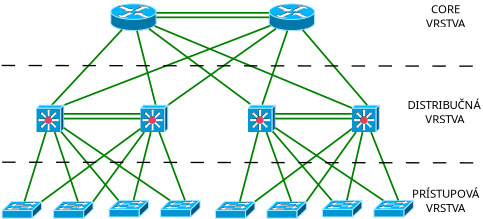 <?xml version="1.0" encoding="UTF-8"?>
<dia:diagram xmlns:dia="http://www.lysator.liu.se/~alla/dia/">
  <dia:layer name="Background" visible="true" connectable="true" active="true">
    <dia:object type="Cisco - Router" version="1" id="O0">
      <dia:attribute name="obj_pos">
        <dia:point val="7.883,8.325"/>
      </dia:attribute>
      <dia:attribute name="obj_bb">
        <dia:rectangle val="7.882,8.324;11.271,10.326"/>
      </dia:attribute>
      <dia:attribute name="meta">
        <dia:composite type="dict"/>
      </dia:attribute>
      <dia:attribute name="elem_corner">
        <dia:point val="7.883,8.325"/>
      </dia:attribute>
      <dia:attribute name="elem_width">
        <dia:real val="3.387"/>
      </dia:attribute>
      <dia:attribute name="elem_height">
        <dia:real val="2"/>
      </dia:attribute>
      <dia:attribute name="line_width">
        <dia:real val="0.1"/>
      </dia:attribute>
      <dia:attribute name="line_colour">
        <dia:color val="#000000ff"/>
      </dia:attribute>
      <dia:attribute name="fill_colour">
        <dia:color val="#ffffffff"/>
      </dia:attribute>
      <dia:attribute name="show_background">
        <dia:boolean val="true"/>
      </dia:attribute>
      <dia:attribute name="line_style">
        <dia:enum val="0"/>
        <dia:real val="1"/>
      </dia:attribute>
      <dia:attribute name="flip_horizontal">
        <dia:boolean val="false"/>
      </dia:attribute>
      <dia:attribute name="flip_vertical">
        <dia:boolean val="false"/>
      </dia:attribute>
      <dia:attribute name="subscale">
        <dia:real val="1"/>
      </dia:attribute>
    </dia:object>
    <dia:object type="Cisco - Router" version="1" id="O1">
      <dia:attribute name="obj_pos">
        <dia:point val="19.648,8.328"/>
      </dia:attribute>
      <dia:attribute name="obj_bb">
        <dia:rectangle val="19.646,8.327;23.036,10.329"/>
      </dia:attribute>
      <dia:attribute name="meta">
        <dia:composite type="dict"/>
      </dia:attribute>
      <dia:attribute name="elem_corner">
        <dia:point val="19.648,8.328"/>
      </dia:attribute>
      <dia:attribute name="elem_width">
        <dia:real val="3.387"/>
      </dia:attribute>
      <dia:attribute name="elem_height">
        <dia:real val="2"/>
      </dia:attribute>
      <dia:attribute name="line_width">
        <dia:real val="0.1"/>
      </dia:attribute>
      <dia:attribute name="line_colour">
        <dia:color val="#000000ff"/>
      </dia:attribute>
      <dia:attribute name="fill_colour">
        <dia:color val="#ffffffff"/>
      </dia:attribute>
      <dia:attribute name="show_background">
        <dia:boolean val="true"/>
      </dia:attribute>
      <dia:attribute name="line_style">
        <dia:enum val="0"/>
        <dia:real val="1"/>
      </dia:attribute>
      <dia:attribute name="flip_horizontal">
        <dia:boolean val="false"/>
      </dia:attribute>
      <dia:attribute name="flip_vertical">
        <dia:boolean val="false"/>
      </dia:attribute>
      <dia:attribute name="subscale">
        <dia:real val="1"/>
      </dia:attribute>
    </dia:object>
    <dia:object type="Standard - Line" version="0" id="O2">
      <dia:attribute name="obj_pos">
        <dia:point val="11.27,9.325"/>
      </dia:attribute>
      <dia:attribute name="obj_bb">
        <dia:rectangle val="11.205,9.26;19.712,9.392"/>
      </dia:attribute>
      <dia:attribute name="conn_endpoints">
        <dia:point val="11.27,9.325"/>
        <dia:point val="19.647,9.327"/>
      </dia:attribute>
      <dia:attribute name="numcp">
        <dia:int val="1"/>
      </dia:attribute>
      <dia:attribute name="line_color">
        <dia:color val="#008000ff"/>
      </dia:attribute>
      <dia:attribute name="line_width">
        <dia:real val="0.13"/>
      </dia:attribute>
      <dia:connections>
        <dia:connection handle="1" to="O1" connection="4"/>
      </dia:connections>
    </dia:object>
    <dia:object type="Standard - Line" version="0" id="O3">
      <dia:attribute name="obj_pos">
        <dia:point val="11.278,8.992"/>
      </dia:attribute>
      <dia:attribute name="obj_bb">
        <dia:rectangle val="11.213,8.927;19.69,9.057"/>
      </dia:attribute>
      <dia:attribute name="conn_endpoints">
        <dia:point val="11.278,8.992"/>
        <dia:point val="19.625,8.992"/>
      </dia:attribute>
      <dia:attribute name="numcp">
        <dia:int val="1"/>
      </dia:attribute>
      <dia:attribute name="line_color">
        <dia:color val="#008000ff"/>
      </dia:attribute>
      <dia:attribute name="line_width">
        <dia:real val="0.13"/>
      </dia:attribute>
    </dia:object>
    <dia:object type="Standard - Line" version="0" id="O4">
      <dia:attribute name="obj_pos">
        <dia:point val="3.493,15.851"/>
      </dia:attribute>
      <dia:attribute name="obj_bb">
        <dia:rectangle val="3.402,10.152;8.811,15.943"/>
      </dia:attribute>
      <dia:attribute name="conn_endpoints">
        <dia:point val="3.493,15.851"/>
        <dia:point val="8.719,10.243"/>
      </dia:attribute>
      <dia:attribute name="numcp">
        <dia:int val="1"/>
      </dia:attribute>
      <dia:attribute name="line_color">
        <dia:color val="#008000ff"/>
      </dia:attribute>
      <dia:attribute name="line_width">
        <dia:real val="0.13"/>
      </dia:attribute>
      <dia:connections>
        <dia:connection handle="0" to="O13" connection="2"/>
        <dia:connection handle="1" to="O0" connection="4"/>
      </dia:connections>
    </dia:object>
    <dia:object type="Standard - Line" version="0" id="O5">
      <dia:attribute name="obj_pos">
        <dia:point val="19.749,9.939"/>
      </dia:attribute>
      <dia:attribute name="obj_bb">
        <dia:rectangle val="4.309,9.855;19.833,15.935"/>
      </dia:attribute>
      <dia:attribute name="conn_endpoints">
        <dia:point val="19.749,9.939"/>
        <dia:point val="4.393,15.851"/>
      </dia:attribute>
      <dia:attribute name="numcp">
        <dia:int val="1"/>
      </dia:attribute>
      <dia:attribute name="line_color">
        <dia:color val="#008000ff"/>
      </dia:attribute>
      <dia:attribute name="line_width">
        <dia:real val="0.13"/>
      </dia:attribute>
      <dia:connections>
        <dia:connection handle="0" to="O1" connection="4"/>
        <dia:connection handle="1" to="O13" connection="1"/>
      </dia:connections>
    </dia:object>
    <dia:object type="Standard - Line" version="0" id="O6">
      <dia:attribute name="obj_pos">
        <dia:point val="11.22,15.851"/>
      </dia:attribute>
      <dia:attribute name="obj_bb">
        <dia:rectangle val="9.747,10.24;11.299,15.93"/>
      </dia:attribute>
      <dia:attribute name="conn_endpoints">
        <dia:point val="11.22,15.851"/>
        <dia:point val="9.826,10.319"/>
      </dia:attribute>
      <dia:attribute name="numcp">
        <dia:int val="1"/>
      </dia:attribute>
      <dia:attribute name="line_color">
        <dia:color val="#008000ff"/>
      </dia:attribute>
      <dia:attribute name="line_width">
        <dia:real val="0.13"/>
      </dia:attribute>
      <dia:connections>
        <dia:connection handle="0" to="O12" connection="2"/>
        <dia:connection handle="1" to="O0" connection="4"/>
      </dia:connections>
    </dia:object>
    <dia:object type="Standard - Line" version="0" id="O7">
      <dia:attribute name="obj_pos">
        <dia:point val="20.16,10.162"/>
      </dia:attribute>
      <dia:attribute name="obj_bb">
        <dia:rectangle val="12.029,10.071;20.251,15.942"/>
      </dia:attribute>
      <dia:attribute name="conn_endpoints">
        <dia:point val="20.16,10.162"/>
        <dia:point val="12.12,15.851"/>
      </dia:attribute>
      <dia:attribute name="numcp">
        <dia:int val="1"/>
      </dia:attribute>
      <dia:attribute name="line_color">
        <dia:color val="#008000ff"/>
      </dia:attribute>
      <dia:attribute name="line_width">
        <dia:real val="0.13"/>
      </dia:attribute>
      <dia:connections>
        <dia:connection handle="0" to="O1" connection="4"/>
        <dia:connection handle="1" to="O12" connection="1"/>
      </dia:connections>
    </dia:object>
    <dia:object type="Cisco - Multilayer switch" version="1" id="O8">
      <dia:attribute name="obj_pos">
        <dia:point val="25.801,15.851"/>
      </dia:attribute>
      <dia:attribute name="obj_bb">
        <dia:rectangle val="25.798,15.849;27.832,17.852"/>
      </dia:attribute>
      <dia:attribute name="meta">
        <dia:composite type="dict"/>
      </dia:attribute>
      <dia:attribute name="elem_corner">
        <dia:point val="25.801,15.851"/>
      </dia:attribute>
      <dia:attribute name="elem_width">
        <dia:real val="2.029"/>
      </dia:attribute>
      <dia:attribute name="elem_height">
        <dia:real val="2.0"/>
      </dia:attribute>
      <dia:attribute name="line_width">
        <dia:real val="0.1"/>
      </dia:attribute>
      <dia:attribute name="line_colour">
        <dia:color val="#000000ff"/>
      </dia:attribute>
      <dia:attribute name="fill_colour">
        <dia:color val="#ffffffff"/>
      </dia:attribute>
      <dia:attribute name="show_background">
        <dia:boolean val="true"/>
      </dia:attribute>
      <dia:attribute name="line_style">
        <dia:enum val="0"/>
        <dia:real val="1"/>
      </dia:attribute>
      <dia:attribute name="flip_horizontal">
        <dia:boolean val="false"/>
      </dia:attribute>
      <dia:attribute name="flip_vertical">
        <dia:boolean val="false"/>
      </dia:attribute>
      <dia:attribute name="subscale">
        <dia:real val="1"/>
      </dia:attribute>
    </dia:object>
    <dia:object type="Cisco - Multilayer switch" version="1" id="O9">
      <dia:attribute name="obj_pos">
        <dia:point val="18.074,15.851"/>
      </dia:attribute>
      <dia:attribute name="obj_bb">
        <dia:rectangle val="18.072,15.849;20.105,17.852"/>
      </dia:attribute>
      <dia:attribute name="meta">
        <dia:composite type="dict"/>
      </dia:attribute>
      <dia:attribute name="elem_corner">
        <dia:point val="18.074,15.851"/>
      </dia:attribute>
      <dia:attribute name="elem_width">
        <dia:real val="2.029"/>
      </dia:attribute>
      <dia:attribute name="elem_height">
        <dia:real val="2.0"/>
      </dia:attribute>
      <dia:attribute name="line_width">
        <dia:real val="0.1"/>
      </dia:attribute>
      <dia:attribute name="line_colour">
        <dia:color val="#000000ff"/>
      </dia:attribute>
      <dia:attribute name="fill_colour">
        <dia:color val="#ffffffff"/>
      </dia:attribute>
      <dia:attribute name="show_background">
        <dia:boolean val="true"/>
      </dia:attribute>
      <dia:attribute name="line_style">
        <dia:enum val="0"/>
        <dia:real val="1"/>
      </dia:attribute>
      <dia:attribute name="flip_horizontal">
        <dia:boolean val="false"/>
      </dia:attribute>
      <dia:attribute name="flip_vertical">
        <dia:boolean val="false"/>
      </dia:attribute>
      <dia:attribute name="subscale">
        <dia:real val="1"/>
      </dia:attribute>
    </dia:object>
    <dia:object type="Standard - Line" version="0" id="O10">
      <dia:attribute name="obj_pos">
        <dia:point val="20.104,16.849"/>
      </dia:attribute>
      <dia:attribute name="obj_bb">
        <dia:rectangle val="20.039,16.784;25.867,16.913"/>
      </dia:attribute>
      <dia:attribute name="conn_endpoints">
        <dia:point val="20.104,16.849"/>
        <dia:point val="25.802,16.849"/>
      </dia:attribute>
      <dia:attribute name="numcp">
        <dia:int val="1"/>
      </dia:attribute>
      <dia:attribute name="line_color">
        <dia:color val="#008000ff"/>
      </dia:attribute>
      <dia:attribute name="line_width">
        <dia:real val="0.13"/>
      </dia:attribute>
      <dia:connections>
        <dia:connection handle="0" to="O9" connection="10"/>
        <dia:connection handle="1" to="O8" connection="10"/>
      </dia:connections>
    </dia:object>
    <dia:object type="Standard - Line" version="0" id="O11">
      <dia:attribute name="obj_pos">
        <dia:point val="20.094,16.497"/>
      </dia:attribute>
      <dia:attribute name="obj_bb">
        <dia:rectangle val="20.029,16.432;25.857,16.562"/>
      </dia:attribute>
      <dia:attribute name="conn_endpoints">
        <dia:point val="20.094,16.497"/>
        <dia:point val="25.792,16.497"/>
      </dia:attribute>
      <dia:attribute name="numcp">
        <dia:int val="1"/>
      </dia:attribute>
      <dia:attribute name="line_color">
        <dia:color val="#008000ff"/>
      </dia:attribute>
      <dia:attribute name="line_width">
        <dia:real val="0.13"/>
      </dia:attribute>
    </dia:object>
    <dia:object type="Cisco - Multilayer switch" version="1" id="O12">
      <dia:attribute name="obj_pos">
        <dia:point val="10.091,15.851"/>
      </dia:attribute>
      <dia:attribute name="obj_bb">
        <dia:rectangle val="10.089,15.849;12.122,17.852"/>
      </dia:attribute>
      <dia:attribute name="meta">
        <dia:composite type="dict"/>
      </dia:attribute>
      <dia:attribute name="elem_corner">
        <dia:point val="10.091,15.851"/>
      </dia:attribute>
      <dia:attribute name="elem_width">
        <dia:real val="2.029"/>
      </dia:attribute>
      <dia:attribute name="elem_height">
        <dia:real val="2.0"/>
      </dia:attribute>
      <dia:attribute name="line_width">
        <dia:real val="0.1"/>
      </dia:attribute>
      <dia:attribute name="line_colour">
        <dia:color val="#000000ff"/>
      </dia:attribute>
      <dia:attribute name="fill_colour">
        <dia:color val="#ffffffff"/>
      </dia:attribute>
      <dia:attribute name="show_background">
        <dia:boolean val="true"/>
      </dia:attribute>
      <dia:attribute name="line_style">
        <dia:enum val="0"/>
        <dia:real val="1"/>
      </dia:attribute>
      <dia:attribute name="flip_horizontal">
        <dia:boolean val="false"/>
      </dia:attribute>
      <dia:attribute name="flip_vertical">
        <dia:boolean val="false"/>
      </dia:attribute>
      <dia:attribute name="subscale">
        <dia:real val="1"/>
      </dia:attribute>
    </dia:object>
    <dia:object type="Cisco - Multilayer switch" version="1" id="O13">
      <dia:attribute name="obj_pos">
        <dia:point val="2.365,15.851"/>
      </dia:attribute>
      <dia:attribute name="obj_bb">
        <dia:rectangle val="2.362,15.849;4.396,17.852"/>
      </dia:attribute>
      <dia:attribute name="meta">
        <dia:composite type="dict"/>
      </dia:attribute>
      <dia:attribute name="elem_corner">
        <dia:point val="2.365,15.851"/>
      </dia:attribute>
      <dia:attribute name="elem_width">
        <dia:real val="2.029"/>
      </dia:attribute>
      <dia:attribute name="elem_height">
        <dia:real val="2.0"/>
      </dia:attribute>
      <dia:attribute name="line_width">
        <dia:real val="0.1"/>
      </dia:attribute>
      <dia:attribute name="line_colour">
        <dia:color val="#000000ff"/>
      </dia:attribute>
      <dia:attribute name="fill_colour">
        <dia:color val="#ffffffff"/>
      </dia:attribute>
      <dia:attribute name="show_background">
        <dia:boolean val="true"/>
      </dia:attribute>
      <dia:attribute name="line_style">
        <dia:enum val="0"/>
        <dia:real val="1"/>
      </dia:attribute>
      <dia:attribute name="flip_horizontal">
        <dia:boolean val="false"/>
      </dia:attribute>
      <dia:attribute name="flip_vertical">
        <dia:boolean val="false"/>
      </dia:attribute>
      <dia:attribute name="subscale">
        <dia:real val="1"/>
      </dia:attribute>
    </dia:object>
    <dia:object type="Standard - Line" version="0" id="O14">
      <dia:attribute name="obj_pos">
        <dia:point val="4.394,16.849"/>
      </dia:attribute>
      <dia:attribute name="obj_bb">
        <dia:rectangle val="4.329,16.784;10.157,16.913"/>
      </dia:attribute>
      <dia:attribute name="conn_endpoints">
        <dia:point val="4.394,16.849"/>
        <dia:point val="10.092,16.849"/>
      </dia:attribute>
      <dia:attribute name="numcp">
        <dia:int val="1"/>
      </dia:attribute>
      <dia:attribute name="line_color">
        <dia:color val="#008000ff"/>
      </dia:attribute>
      <dia:attribute name="line_width">
        <dia:real val="0.13"/>
      </dia:attribute>
      <dia:connections>
        <dia:connection handle="0" to="O13" connection="10"/>
        <dia:connection handle="1" to="O12" connection="10"/>
      </dia:connections>
    </dia:object>
    <dia:object type="Standard - Line" version="0" id="O15">
      <dia:attribute name="obj_pos">
        <dia:point val="4.384,16.497"/>
      </dia:attribute>
      <dia:attribute name="obj_bb">
        <dia:rectangle val="4.319,16.432;10.147,16.562"/>
      </dia:attribute>
      <dia:attribute name="conn_endpoints">
        <dia:point val="4.384,16.497"/>
        <dia:point val="10.082,16.497"/>
      </dia:attribute>
      <dia:attribute name="numcp">
        <dia:int val="1"/>
      </dia:attribute>
      <dia:attribute name="line_color">
        <dia:color val="#008000ff"/>
      </dia:attribute>
      <dia:attribute name="line_width">
        <dia:real val="0.13"/>
      </dia:attribute>
    </dia:object>
    <dia:object type="Standard - Line" version="0" id="O16">
      <dia:attribute name="obj_pos">
        <dia:point val="19.133,15.816"/>
      </dia:attribute>
      <dia:attribute name="obj_bb">
        <dia:rectangle val="19.051,10.234;21.086,15.898"/>
      </dia:attribute>
      <dia:attribute name="conn_endpoints">
        <dia:point val="19.133,15.816"/>
        <dia:point val="21.004,10.316"/>
      </dia:attribute>
      <dia:attribute name="numcp">
        <dia:int val="1"/>
      </dia:attribute>
      <dia:attribute name="line_color">
        <dia:color val="#008000ff"/>
      </dia:attribute>
      <dia:attribute name="line_width">
        <dia:real val="0.13"/>
      </dia:attribute>
      <dia:connections>
        <dia:connection handle="1" to="O1" connection="4"/>
      </dia:connections>
    </dia:object>
    <dia:object type="Standard - Line" version="0" id="O17">
      <dia:attribute name="obj_pos">
        <dia:point val="26.93,15.851"/>
      </dia:attribute>
      <dia:attribute name="obj_bb">
        <dia:rectangle val="22.047,10.168;27.021,15.943"/>
      </dia:attribute>
      <dia:attribute name="conn_endpoints">
        <dia:point val="26.93,15.851"/>
        <dia:point val="22.139,10.259"/>
      </dia:attribute>
      <dia:attribute name="numcp">
        <dia:int val="1"/>
      </dia:attribute>
      <dia:attribute name="line_color">
        <dia:color val="#008000ff"/>
      </dia:attribute>
      <dia:attribute name="line_width">
        <dia:real val="0.13"/>
      </dia:attribute>
      <dia:connections>
        <dia:connection handle="0" to="O8" connection="2"/>
        <dia:connection handle="1" to="O1" connection="4"/>
      </dia:connections>
    </dia:object>
    <dia:object type="Standard - Line" version="0" id="O18">
      <dia:attribute name="obj_pos">
        <dia:point val="25.801,16.064"/>
      </dia:attribute>
      <dia:attribute name="obj_bb">
        <dia:rectangle val="11.045,9.885;25.886,16.149"/>
      </dia:attribute>
      <dia:attribute name="conn_endpoints">
        <dia:point val="25.801,16.064"/>
        <dia:point val="11.13,9.97"/>
      </dia:attribute>
      <dia:attribute name="numcp">
        <dia:int val="1"/>
      </dia:attribute>
      <dia:attribute name="line_color">
        <dia:color val="#008000ff"/>
      </dia:attribute>
      <dia:attribute name="line_width">
        <dia:real val="0.13"/>
      </dia:attribute>
      <dia:connections>
        <dia:connection handle="0" to="O8" connection="6"/>
        <dia:connection handle="1" to="O0" connection="4"/>
      </dia:connections>
    </dia:object>
    <dia:object type="Standard - Line" version="0" id="O19">
      <dia:attribute name="obj_pos">
        <dia:point val="18.239,15.77"/>
      </dia:attribute>
      <dia:attribute name="obj_bb">
        <dia:rectangle val="10.625,10.082;18.33,15.861"/>
      </dia:attribute>
      <dia:attribute name="conn_endpoints">
        <dia:point val="18.239,15.77"/>
        <dia:point val="10.716,10.173"/>
      </dia:attribute>
      <dia:attribute name="numcp">
        <dia:int val="1"/>
      </dia:attribute>
      <dia:attribute name="line_color">
        <dia:color val="#008000ff"/>
      </dia:attribute>
      <dia:attribute name="line_width">
        <dia:real val="0.13"/>
      </dia:attribute>
      <dia:connections>
        <dia:connection handle="1" to="O0" connection="4"/>
      </dia:connections>
    </dia:object>
    <dia:group>
      <dia:attribute name="meta">
        <dia:composite type="dict"/>
      </dia:attribute>
      <dia:attribute name="matrix"/>
      <dia:object type="Cisco - Workgroup switch" version="1" id="O20">
        <dia:attribute name="obj_pos">
          <dia:point val="-0.193,23.012"/>
        </dia:attribute>
        <dia:attribute name="obj_bb">
          <dia:rectangle val="-0.195,23.01;2.743,24.248"/>
        </dia:attribute>
        <dia:attribute name="meta">
          <dia:composite type="dict"/>
        </dia:attribute>
        <dia:attribute name="elem_corner">
          <dia:point val="-0.193,23.012"/>
        </dia:attribute>
        <dia:attribute name="elem_width">
          <dia:real val="2.933"/>
        </dia:attribute>
        <dia:attribute name="elem_height">
          <dia:real val="1.233"/>
        </dia:attribute>
        <dia:attribute name="line_width">
          <dia:real val="0.1"/>
        </dia:attribute>
        <dia:attribute name="line_colour">
          <dia:color val="#000000ff"/>
        </dia:attribute>
        <dia:attribute name="fill_colour">
          <dia:color val="#ffffffff"/>
        </dia:attribute>
        <dia:attribute name="show_background">
          <dia:boolean val="true"/>
        </dia:attribute>
        <dia:attribute name="line_style">
          <dia:enum val="0"/>
          <dia:real val="1"/>
        </dia:attribute>
        <dia:attribute name="flip_horizontal">
          <dia:boolean val="false"/>
        </dia:attribute>
        <dia:attribute name="flip_vertical">
          <dia:boolean val="false"/>
        </dia:attribute>
        <dia:attribute name="subscale">
          <dia:real val="1"/>
        </dia:attribute>
      </dia:object>
      <dia:object type="Cisco - Workgroup switch" version="1" id="O21">
        <dia:attribute name="obj_pos">
          <dia:point val="3.631,23.012"/>
        </dia:attribute>
        <dia:attribute name="obj_bb">
          <dia:rectangle val="3.628,23.01;6.567,24.248"/>
        </dia:attribute>
        <dia:attribute name="meta">
          <dia:composite type="dict"/>
        </dia:attribute>
        <dia:attribute name="elem_corner">
          <dia:point val="3.631,23.012"/>
        </dia:attribute>
        <dia:attribute name="elem_width">
          <dia:real val="2.933"/>
        </dia:attribute>
        <dia:attribute name="elem_height">
          <dia:real val="1.233"/>
        </dia:attribute>
        <dia:attribute name="line_width">
          <dia:real val="0.1"/>
        </dia:attribute>
        <dia:attribute name="line_colour">
          <dia:color val="#000000ff"/>
        </dia:attribute>
        <dia:attribute name="fill_colour">
          <dia:color val="#ffffffff"/>
        </dia:attribute>
        <dia:attribute name="show_background">
          <dia:boolean val="true"/>
        </dia:attribute>
        <dia:attribute name="line_style">
          <dia:enum val="0"/>
          <dia:real val="1"/>
        </dia:attribute>
        <dia:attribute name="flip_horizontal">
          <dia:boolean val="false"/>
        </dia:attribute>
        <dia:attribute name="flip_vertical">
          <dia:boolean val="false"/>
        </dia:attribute>
        <dia:attribute name="subscale">
          <dia:real val="1"/>
        </dia:attribute>
      </dia:object>
      <dia:object type="Cisco - Workgroup switch" version="1" id="O22">
        <dia:attribute name="obj_pos">
          <dia:point val="7.757,22.925"/>
        </dia:attribute>
        <dia:attribute name="obj_bb">
          <dia:rectangle val="7.755,22.922;10.693,24.16"/>
        </dia:attribute>
        <dia:attribute name="meta">
          <dia:composite type="dict"/>
        </dia:attribute>
        <dia:attribute name="elem_corner">
          <dia:point val="7.757,22.925"/>
        </dia:attribute>
        <dia:attribute name="elem_width">
          <dia:real val="2.933"/>
        </dia:attribute>
        <dia:attribute name="elem_height">
          <dia:real val="1.233"/>
        </dia:attribute>
        <dia:attribute name="line_width">
          <dia:real val="0.1"/>
        </dia:attribute>
        <dia:attribute name="line_colour">
          <dia:color val="#000000ff"/>
        </dia:attribute>
        <dia:attribute name="fill_colour">
          <dia:color val="#ffffffff"/>
        </dia:attribute>
        <dia:attribute name="show_background">
          <dia:boolean val="true"/>
        </dia:attribute>
        <dia:attribute name="line_style">
          <dia:enum val="0"/>
          <dia:real val="1"/>
        </dia:attribute>
        <dia:attribute name="flip_horizontal">
          <dia:boolean val="false"/>
        </dia:attribute>
        <dia:attribute name="flip_vertical">
          <dia:boolean val="false"/>
        </dia:attribute>
        <dia:attribute name="subscale">
          <dia:real val="1"/>
        </dia:attribute>
      </dia:object>
      <dia:object type="Cisco - Workgroup switch" version="1" id="O23">
        <dia:attribute name="obj_pos">
          <dia:point val="11.581,22.925"/>
        </dia:attribute>
        <dia:attribute name="obj_bb">
          <dia:rectangle val="11.579,22.922;14.517,24.16"/>
        </dia:attribute>
        <dia:attribute name="meta">
          <dia:composite type="dict"/>
        </dia:attribute>
        <dia:attribute name="elem_corner">
          <dia:point val="11.581,22.925"/>
        </dia:attribute>
        <dia:attribute name="elem_width">
          <dia:real val="2.933"/>
        </dia:attribute>
        <dia:attribute name="elem_height">
          <dia:real val="1.233"/>
        </dia:attribute>
        <dia:attribute name="line_width">
          <dia:real val="0.1"/>
        </dia:attribute>
        <dia:attribute name="line_colour">
          <dia:color val="#000000ff"/>
        </dia:attribute>
        <dia:attribute name="fill_colour">
          <dia:color val="#ffffffff"/>
        </dia:attribute>
        <dia:attribute name="show_background">
          <dia:boolean val="true"/>
        </dia:attribute>
        <dia:attribute name="line_style">
          <dia:enum val="0"/>
          <dia:real val="1"/>
        </dia:attribute>
        <dia:attribute name="flip_horizontal">
          <dia:boolean val="false"/>
        </dia:attribute>
        <dia:attribute name="flip_vertical">
          <dia:boolean val="false"/>
        </dia:attribute>
        <dia:attribute name="subscale">
          <dia:real val="1"/>
        </dia:attribute>
      </dia:object>
    </dia:group>
    <dia:group>
      <dia:attribute name="meta">
        <dia:composite type="dict"/>
      </dia:attribute>
      <dia:attribute name="matrix"/>
      <dia:object type="Cisco - Workgroup switch" version="1" id="O24">
        <dia:attribute name="obj_pos">
          <dia:point val="15.658,23.012"/>
        </dia:attribute>
        <dia:attribute name="obj_bb">
          <dia:rectangle val="15.655,23.01;18.594,24.248"/>
        </dia:attribute>
        <dia:attribute name="meta">
          <dia:composite type="dict"/>
        </dia:attribute>
        <dia:attribute name="elem_corner">
          <dia:point val="15.658,23.012"/>
        </dia:attribute>
        <dia:attribute name="elem_width">
          <dia:real val="2.933"/>
        </dia:attribute>
        <dia:attribute name="elem_height">
          <dia:real val="1.233"/>
        </dia:attribute>
        <dia:attribute name="line_width">
          <dia:real val="0.1"/>
        </dia:attribute>
        <dia:attribute name="line_colour">
          <dia:color val="#000000ff"/>
        </dia:attribute>
        <dia:attribute name="fill_colour">
          <dia:color val="#ffffffff"/>
        </dia:attribute>
        <dia:attribute name="show_background">
          <dia:boolean val="true"/>
        </dia:attribute>
        <dia:attribute name="line_style">
          <dia:enum val="0"/>
          <dia:real val="1"/>
        </dia:attribute>
        <dia:attribute name="flip_horizontal">
          <dia:boolean val="false"/>
        </dia:attribute>
        <dia:attribute name="flip_vertical">
          <dia:boolean val="false"/>
        </dia:attribute>
        <dia:attribute name="subscale">
          <dia:real val="1"/>
        </dia:attribute>
      </dia:object>
      <dia:object type="Cisco - Workgroup switch" version="1" id="O25">
        <dia:attribute name="obj_pos">
          <dia:point val="19.482,23.012"/>
        </dia:attribute>
        <dia:attribute name="obj_bb">
          <dia:rectangle val="19.479,23.01;22.417,24.248"/>
        </dia:attribute>
        <dia:attribute name="meta">
          <dia:composite type="dict"/>
        </dia:attribute>
        <dia:attribute name="elem_corner">
          <dia:point val="19.482,23.012"/>
        </dia:attribute>
        <dia:attribute name="elem_width">
          <dia:real val="2.933"/>
        </dia:attribute>
        <dia:attribute name="elem_height">
          <dia:real val="1.233"/>
        </dia:attribute>
        <dia:attribute name="line_width">
          <dia:real val="0.1"/>
        </dia:attribute>
        <dia:attribute name="line_colour">
          <dia:color val="#000000ff"/>
        </dia:attribute>
        <dia:attribute name="fill_colour">
          <dia:color val="#ffffffff"/>
        </dia:attribute>
        <dia:attribute name="show_background">
          <dia:boolean val="true"/>
        </dia:attribute>
        <dia:attribute name="line_style">
          <dia:enum val="0"/>
          <dia:real val="1"/>
        </dia:attribute>
        <dia:attribute name="flip_horizontal">
          <dia:boolean val="false"/>
        </dia:attribute>
        <dia:attribute name="flip_vertical">
          <dia:boolean val="false"/>
        </dia:attribute>
        <dia:attribute name="subscale">
          <dia:real val="1"/>
        </dia:attribute>
      </dia:object>
      <dia:object type="Cisco - Workgroup switch" version="1" id="O26">
        <dia:attribute name="obj_pos">
          <dia:point val="23.608,22.925"/>
        </dia:attribute>
        <dia:attribute name="obj_bb">
          <dia:rectangle val="23.605,22.922;26.544,24.16"/>
        </dia:attribute>
        <dia:attribute name="meta">
          <dia:composite type="dict"/>
        </dia:attribute>
        <dia:attribute name="elem_corner">
          <dia:point val="23.608,22.925"/>
        </dia:attribute>
        <dia:attribute name="elem_width">
          <dia:real val="2.933"/>
        </dia:attribute>
        <dia:attribute name="elem_height">
          <dia:real val="1.233"/>
        </dia:attribute>
        <dia:attribute name="line_width">
          <dia:real val="0.1"/>
        </dia:attribute>
        <dia:attribute name="line_colour">
          <dia:color val="#000000ff"/>
        </dia:attribute>
        <dia:attribute name="fill_colour">
          <dia:color val="#ffffffff"/>
        </dia:attribute>
        <dia:attribute name="show_background">
          <dia:boolean val="true"/>
        </dia:attribute>
        <dia:attribute name="line_style">
          <dia:enum val="0"/>
          <dia:real val="1"/>
        </dia:attribute>
        <dia:attribute name="flip_horizontal">
          <dia:boolean val="false"/>
        </dia:attribute>
        <dia:attribute name="flip_vertical">
          <dia:boolean val="false"/>
        </dia:attribute>
        <dia:attribute name="subscale">
          <dia:real val="1"/>
        </dia:attribute>
      </dia:object>
      <dia:object type="Cisco - Workgroup switch" version="1" id="O27">
        <dia:attribute name="obj_pos">
          <dia:point val="27.431,22.925"/>
        </dia:attribute>
        <dia:attribute name="obj_bb">
          <dia:rectangle val="27.429,22.922;30.367,24.16"/>
        </dia:attribute>
        <dia:attribute name="meta">
          <dia:composite type="dict"/>
        </dia:attribute>
        <dia:attribute name="elem_corner">
          <dia:point val="27.431,22.925"/>
        </dia:attribute>
        <dia:attribute name="elem_width">
          <dia:real val="2.933"/>
        </dia:attribute>
        <dia:attribute name="elem_height">
          <dia:real val="1.233"/>
        </dia:attribute>
        <dia:attribute name="line_width">
          <dia:real val="0.1"/>
        </dia:attribute>
        <dia:attribute name="line_colour">
          <dia:color val="#000000ff"/>
        </dia:attribute>
        <dia:attribute name="fill_colour">
          <dia:color val="#ffffffff"/>
        </dia:attribute>
        <dia:attribute name="show_background">
          <dia:boolean val="true"/>
        </dia:attribute>
        <dia:attribute name="line_style">
          <dia:enum val="0"/>
          <dia:real val="1"/>
        </dia:attribute>
        <dia:attribute name="flip_horizontal">
          <dia:boolean val="false"/>
        </dia:attribute>
        <dia:attribute name="flip_vertical">
          <dia:boolean val="false"/>
        </dia:attribute>
        <dia:attribute name="subscale">
          <dia:real val="1"/>
        </dia:attribute>
      </dia:object>
    </dia:group>
    <dia:object type="Standard - Line" version="0" id="O28">
      <dia:attribute name="obj_pos">
        <dia:point val="1.465,23.012"/>
      </dia:attribute>
      <dia:attribute name="obj_bb">
        <dia:rectangle val="1.384,17.77;3.149,23.094"/>
      </dia:attribute>
      <dia:attribute name="conn_endpoints">
        <dia:point val="1.465,23.012"/>
        <dia:point val="3.067,17.852"/>
      </dia:attribute>
      <dia:attribute name="numcp">
        <dia:int val="1"/>
      </dia:attribute>
      <dia:attribute name="line_color">
        <dia:color val="#008000ff"/>
      </dia:attribute>
      <dia:attribute name="line_width">
        <dia:real val="0.13"/>
      </dia:attribute>
      <dia:connections>
        <dia:connection handle="1" to="O13" connection="10"/>
      </dia:connections>
    </dia:object>
    <dia:object type="Standard - Line" version="0" id="O29">
      <dia:attribute name="obj_pos">
        <dia:point val="2.741,23.012"/>
      </dia:attribute>
      <dia:attribute name="obj_bb">
        <dia:rectangle val="2.65,17.505;10.182,23.103"/>
      </dia:attribute>
      <dia:attribute name="conn_endpoints">
        <dia:point val="2.741,23.012"/>
        <dia:point val="10.091,17.596"/>
      </dia:attribute>
      <dia:attribute name="numcp">
        <dia:int val="1"/>
      </dia:attribute>
      <dia:attribute name="line_color">
        <dia:color val="#008000ff"/>
      </dia:attribute>
      <dia:attribute name="line_width">
        <dia:real val="0.13"/>
      </dia:attribute>
      <dia:connections>
        <dia:connection handle="1" to="O12" connection="10"/>
      </dia:connections>
    </dia:object>
    <dia:object type="Standard - Line" version="0" id="O30">
      <dia:attribute name="obj_pos">
        <dia:point val="6.564,23.012"/>
      </dia:attribute>
      <dia:attribute name="obj_bb">
        <dia:rectangle val="6.474,17.761;10.457,23.103"/>
      </dia:attribute>
      <dia:attribute name="conn_endpoints">
        <dia:point val="6.564,23.012"/>
        <dia:point val="10.366,17.852"/>
      </dia:attribute>
      <dia:attribute name="numcp">
        <dia:int val="1"/>
      </dia:attribute>
      <dia:attribute name="line_color">
        <dia:color val="#008000ff"/>
      </dia:attribute>
      <dia:attribute name="line_width">
        <dia:real val="0.13"/>
      </dia:attribute>
      <dia:connections>
        <dia:connection handle="1" to="O12" connection="10"/>
      </dia:connections>
    </dia:object>
    <dia:object type="Standard - Line" version="0" id="O31">
      <dia:attribute name="obj_pos">
        <dia:point val="9.57,22.925"/>
      </dia:attribute>
      <dia:attribute name="obj_bb">
        <dia:rectangle val="9.491,17.773;10.931,23.004"/>
      </dia:attribute>
      <dia:attribute name="conn_endpoints">
        <dia:point val="9.57,22.925"/>
        <dia:point val="10.852,17.852"/>
      </dia:attribute>
      <dia:attribute name="numcp">
        <dia:int val="1"/>
      </dia:attribute>
      <dia:attribute name="line_color">
        <dia:color val="#008000ff"/>
      </dia:attribute>
      <dia:attribute name="line_width">
        <dia:real val="0.13"/>
      </dia:attribute>
      <dia:connections>
        <dia:connection handle="1" to="O12" connection="10"/>
      </dia:connections>
    </dia:object>
    <dia:object type="Standard - Line" version="0" id="O32">
      <dia:attribute name="obj_pos">
        <dia:point val="8.45,22.925"/>
      </dia:attribute>
      <dia:attribute name="obj_bb">
        <dia:rectangle val="4.092,17.721;8.541,23.016"/>
      </dia:attribute>
      <dia:attribute name="conn_endpoints">
        <dia:point val="8.45,22.925"/>
        <dia:point val="4.183,17.813"/>
      </dia:attribute>
      <dia:attribute name="numcp">
        <dia:int val="1"/>
      </dia:attribute>
      <dia:attribute name="line_color">
        <dia:color val="#008000ff"/>
      </dia:attribute>
      <dia:attribute name="line_width">
        <dia:real val="0.13"/>
      </dia:attribute>
      <dia:connections>
        <dia:connection handle="1" to="O13" connection="10"/>
      </dia:connections>
    </dia:object>
    <dia:object type="Standard - Line" version="0" id="O33">
      <dia:attribute name="obj_pos">
        <dia:point val="13.394,22.925"/>
      </dia:attribute>
      <dia:attribute name="obj_bb">
        <dia:rectangle val="11.399,17.768;13.477,23.008"/>
      </dia:attribute>
      <dia:attribute name="conn_endpoints">
        <dia:point val="13.394,22.925"/>
        <dia:point val="11.483,17.852"/>
      </dia:attribute>
      <dia:attribute name="numcp">
        <dia:int val="1"/>
      </dia:attribute>
      <dia:attribute name="line_color">
        <dia:color val="#008000ff"/>
      </dia:attribute>
      <dia:attribute name="line_width">
        <dia:real val="0.13"/>
      </dia:attribute>
      <dia:connections>
        <dia:connection handle="1" to="O12" connection="10"/>
      </dia:connections>
    </dia:object>
    <dia:object type="Standard - Line" version="0" id="O34">
      <dia:attribute name="obj_pos">
        <dia:point val="12.273,22.925"/>
      </dia:attribute>
      <dia:attribute name="obj_bb">
        <dia:rectangle val="4.303,17.451;12.363,23.015"/>
      </dia:attribute>
      <dia:attribute name="conn_endpoints">
        <dia:point val="12.273,22.925"/>
        <dia:point val="4.393,17.542"/>
      </dia:attribute>
      <dia:attribute name="numcp">
        <dia:int val="1"/>
      </dia:attribute>
      <dia:attribute name="line_color">
        <dia:color val="#008000ff"/>
      </dia:attribute>
      <dia:attribute name="line_width">
        <dia:real val="0.13"/>
      </dia:attribute>
      <dia:connections>
        <dia:connection handle="1" to="O13" connection="10"/>
      </dia:connections>
    </dia:object>
    <dia:object type="Standard - Line" version="0" id="O35">
      <dia:attribute name="obj_pos">
        <dia:point val="17.471,23.012"/>
      </dia:attribute>
      <dia:attribute name="obj_bb">
        <dia:rectangle val="17.391,17.772;18.904,23.092"/>
      </dia:attribute>
      <dia:attribute name="conn_endpoints">
        <dia:point val="17.471,23.012"/>
        <dia:point val="18.825,17.852"/>
      </dia:attribute>
      <dia:attribute name="numcp">
        <dia:int val="1"/>
      </dia:attribute>
      <dia:attribute name="line_color">
        <dia:color val="#008000ff"/>
      </dia:attribute>
      <dia:attribute name="line_width">
        <dia:real val="0.13"/>
      </dia:attribute>
      <dia:connections>
        <dia:connection handle="1" to="O9" connection="10"/>
      </dia:connections>
    </dia:object>
    <dia:object type="Standard - Line" version="0" id="O36">
      <dia:attribute name="obj_pos">
        <dia:point val="18.591,23.012"/>
      </dia:attribute>
      <dia:attribute name="obj_bb">
        <dia:rectangle val="18.5,17.518;25.892,23.103"/>
      </dia:attribute>
      <dia:attribute name="conn_endpoints">
        <dia:point val="18.591,23.012"/>
        <dia:point val="25.8,17.609"/>
      </dia:attribute>
      <dia:attribute name="numcp">
        <dia:int val="1"/>
      </dia:attribute>
      <dia:attribute name="line_color">
        <dia:color val="#008000ff"/>
      </dia:attribute>
      <dia:attribute name="line_width">
        <dia:real val="0.13"/>
      </dia:attribute>
      <dia:connections>
        <dia:connection handle="1" to="O8" connection="10"/>
      </dia:connections>
    </dia:object>
    <dia:object type="Standard - Line" version="0" id="O37">
      <dia:attribute name="obj_pos">
        <dia:point val="21.294,23.012"/>
      </dia:attribute>
      <dia:attribute name="obj_bb">
        <dia:rectangle val="19.364,17.768;21.377,23.095"/>
      </dia:attribute>
      <dia:attribute name="conn_endpoints">
        <dia:point val="21.294,23.012"/>
        <dia:point val="19.447,17.852"/>
      </dia:attribute>
      <dia:attribute name="numcp">
        <dia:int val="1"/>
      </dia:attribute>
      <dia:attribute name="line_color">
        <dia:color val="#008000ff"/>
      </dia:attribute>
      <dia:attribute name="line_width">
        <dia:real val="0.13"/>
      </dia:attribute>
      <dia:connections>
        <dia:connection handle="1" to="O9" connection="10"/>
      </dia:connections>
    </dia:object>
    <dia:object type="Standard - Line" version="0" id="O38">
      <dia:attribute name="obj_pos">
        <dia:point val="22.415,23.012"/>
      </dia:attribute>
      <dia:attribute name="obj_bb">
        <dia:rectangle val="22.324,17.761;26.19,23.103"/>
      </dia:attribute>
      <dia:attribute name="conn_endpoints">
        <dia:point val="22.415,23.012"/>
        <dia:point val="26.099,17.852"/>
      </dia:attribute>
      <dia:attribute name="numcp">
        <dia:int val="1"/>
      </dia:attribute>
      <dia:attribute name="line_color">
        <dia:color val="#008000ff"/>
      </dia:attribute>
      <dia:attribute name="line_width">
        <dia:real val="0.13"/>
      </dia:attribute>
      <dia:connections>
        <dia:connection handle="1" to="O8" connection="10"/>
      </dia:connections>
    </dia:object>
    <dia:object type="Standard - Line" version="0" id="O39">
      <dia:attribute name="obj_pos">
        <dia:point val="29.244,22.925"/>
      </dia:attribute>
      <dia:attribute name="obj_bb">
        <dia:rectangle val="27.131,17.767;29.329,23.009"/>
      </dia:attribute>
      <dia:attribute name="conn_endpoints">
        <dia:point val="29.244,22.925"/>
        <dia:point val="27.216,17.852"/>
      </dia:attribute>
      <dia:attribute name="numcp">
        <dia:int val="1"/>
      </dia:attribute>
      <dia:attribute name="line_color">
        <dia:color val="#008000ff"/>
      </dia:attribute>
      <dia:attribute name="line_width">
        <dia:real val="0.13"/>
      </dia:attribute>
      <dia:connections>
        <dia:connection handle="1" to="O8" connection="10"/>
      </dia:connections>
    </dia:object>
    <dia:object type="Standard - Line" version="0" id="O40">
      <dia:attribute name="obj_pos">
        <dia:point val="28.124,22.925"/>
      </dia:attribute>
      <dia:attribute name="obj_bb">
        <dia:rectangle val="20.013,17.441;28.214,23.015"/>
      </dia:attribute>
      <dia:attribute name="conn_endpoints">
        <dia:point val="28.124,22.925"/>
        <dia:point val="20.104,17.531"/>
      </dia:attribute>
      <dia:attribute name="numcp">
        <dia:int val="1"/>
      </dia:attribute>
      <dia:attribute name="line_color">
        <dia:color val="#008000ff"/>
      </dia:attribute>
      <dia:attribute name="line_width">
        <dia:real val="0.13"/>
      </dia:attribute>
      <dia:connections>
        <dia:connection handle="1" to="O9" connection="10"/>
      </dia:connections>
    </dia:object>
    <dia:object type="Standard - Line" version="0" id="O41">
      <dia:attribute name="obj_pos">
        <dia:point val="24.3,22.925"/>
      </dia:attribute>
      <dia:attribute name="obj_bb">
        <dia:rectangle val="19.814,17.709;24.392,23.016"/>
      </dia:attribute>
      <dia:attribute name="conn_endpoints">
        <dia:point val="24.3,22.925"/>
        <dia:point val="19.905,17.801"/>
      </dia:attribute>
      <dia:attribute name="numcp">
        <dia:int val="1"/>
      </dia:attribute>
      <dia:attribute name="line_color">
        <dia:color val="#008000ff"/>
      </dia:attribute>
      <dia:attribute name="line_width">
        <dia:real val="0.13"/>
      </dia:attribute>
      <dia:connections>
        <dia:connection handle="1" to="O9" connection="10"/>
      </dia:connections>
    </dia:object>
    <dia:object type="Standard - Line" version="0" id="O42">
      <dia:attribute name="obj_pos">
        <dia:point val="25.421,22.925"/>
      </dia:attribute>
      <dia:attribute name="obj_bb">
        <dia:rectangle val="25.343,17.774;26.663,23.003"/>
      </dia:attribute>
      <dia:attribute name="conn_endpoints">
        <dia:point val="25.421,22.925"/>
        <dia:point val="26.585,17.852"/>
      </dia:attribute>
      <dia:attribute name="numcp">
        <dia:int val="1"/>
      </dia:attribute>
      <dia:attribute name="line_color">
        <dia:color val="#008000ff"/>
      </dia:attribute>
      <dia:attribute name="line_width">
        <dia:real val="0.13"/>
      </dia:attribute>
      <dia:connections>
        <dia:connection handle="1" to="O8" connection="10"/>
      </dia:connections>
    </dia:object>
    <dia:object type="Standard - Line" version="0" id="O43">
      <dia:attribute name="obj_pos">
        <dia:point val="5.444,23.012"/>
      </dia:attribute>
      <dia:attribute name="obj_bb">
        <dia:rectangle val="3.632,17.769;5.526,23.095"/>
      </dia:attribute>
      <dia:attribute name="conn_endpoints">
        <dia:point val="5.444,23.012"/>
        <dia:point val="3.715,17.852"/>
      </dia:attribute>
      <dia:attribute name="numcp">
        <dia:int val="1"/>
      </dia:attribute>
      <dia:attribute name="line_color">
        <dia:color val="#008000ff"/>
      </dia:attribute>
      <dia:attribute name="line_width">
        <dia:real val="0.13"/>
      </dia:attribute>
      <dia:connections>
        <dia:connection handle="1" to="O13" connection="10"/>
      </dia:connections>
    </dia:object>
    <dia:object type="Standard - Text" version="1" id="O44">
      <dia:attribute name="obj_pos">
        <dia:point val="32.701,16.143"/>
      </dia:attribute>
      <dia:attribute name="obj_bb">
        <dia:rectangle val="30.196,15.466;35.206,17.372"/>
      </dia:attribute>
      <dia:attribute name="text">
        <dia:composite type="text">
          <dia:attribute name="string">
            <dia:string>#DISTRIBUČNÁ
VRSTVA#</dia:string>
          </dia:attribute>
          <dia:attribute name="font">
            <dia:font family="Vafle VUT" style="0" name="Courier"/>
          </dia:attribute>
          <dia:attribute name="height">
            <dia:real val="1.058"/>
          </dia:attribute>
          <dia:attribute name="pos">
            <dia:point val="32.701,16.143"/>
          </dia:attribute>
          <dia:attribute name="color">
            <dia:color val="#000000ff"/>
          </dia:attribute>
          <dia:attribute name="alignment">
            <dia:enum val="1"/>
          </dia:attribute>
        </dia:composite>
      </dia:attribute>
      <dia:attribute name="valign">
        <dia:enum val="3"/>
      </dia:attribute>
    </dia:object>
    <dia:object type="Standard - Text" version="1" id="O45">
      <dia:attribute name="obj_pos">
        <dia:point val="32.751,22.736"/>
      </dia:attribute>
      <dia:attribute name="obj_bb">
        <dia:rectangle val="30.441,22.058;35.061,23.964"/>
      </dia:attribute>
      <dia:attribute name="text">
        <dia:composite type="text">
          <dia:attribute name="string">
            <dia:string>#PRÍSTUPOVÁ
VRSTVA#</dia:string>
          </dia:attribute>
          <dia:attribute name="font">
            <dia:font family="Vafle VUT" style="0" name="Courier"/>
          </dia:attribute>
          <dia:attribute name="height">
            <dia:real val="1.058"/>
          </dia:attribute>
          <dia:attribute name="pos">
            <dia:point val="32.751,22.736"/>
          </dia:attribute>
          <dia:attribute name="color">
            <dia:color val="#000000ff"/>
          </dia:attribute>
          <dia:attribute name="alignment">
            <dia:enum val="1"/>
          </dia:attribute>
        </dia:composite>
      </dia:attribute>
      <dia:attribute name="valign">
        <dia:enum val="3"/>
      </dia:attribute>
    </dia:object>
    <dia:object type="Standard - Text" version="1" id="O46">
      <dia:attribute name="obj_pos">
        <dia:point val="32.751,9.018"/>
      </dia:attribute>
      <dia:attribute name="obj_bb">
        <dia:rectangle val="31.307,8.341;34.195,10.247"/>
      </dia:attribute>
      <dia:attribute name="text">
        <dia:composite type="text">
          <dia:attribute name="string">
            <dia:string>#CORE
VRSTVA#</dia:string>
          </dia:attribute>
          <dia:attribute name="font">
            <dia:font family="Vafle VUT" style="0" name="Courier"/>
          </dia:attribute>
          <dia:attribute name="height">
            <dia:real val="1.058"/>
          </dia:attribute>
          <dia:attribute name="pos">
            <dia:point val="32.751,9.018"/>
          </dia:attribute>
          <dia:attribute name="color">
            <dia:color val="#000000ff"/>
          </dia:attribute>
          <dia:attribute name="alignment">
            <dia:enum val="1"/>
          </dia:attribute>
        </dia:composite>
      </dia:attribute>
      <dia:attribute name="valign">
        <dia:enum val="3"/>
      </dia:attribute>
    </dia:object>
    <dia:object type="Standard - Line" version="0" id="O47">
      <dia:attribute name="obj_pos">
        <dia:point val="-0.19,20.089"/>
      </dia:attribute>
      <dia:attribute name="obj_bb">
        <dia:rectangle val="-0.24,20.039;35.459,20.189"/>
      </dia:attribute>
      <dia:attribute name="conn_endpoints">
        <dia:point val="-0.19,20.089"/>
        <dia:point val="35.409,20.139"/>
      </dia:attribute>
      <dia:attribute name="numcp">
        <dia:int val="1"/>
      </dia:attribute>
      <dia:attribute name="line_width">
        <dia:real val="0.1"/>
      </dia:attribute>
      <dia:attribute name="line_style">
        <dia:enum val="1"/>
      </dia:attribute>
    </dia:object>
    <dia:object type="Standard - Line" version="0" id="O48">
      <dia:attribute name="obj_pos">
        <dia:point val="-0.225,12.904"/>
      </dia:attribute>
      <dia:attribute name="obj_bb">
        <dia:rectangle val="-0.275,12.854;35.424,13.004"/>
      </dia:attribute>
      <dia:attribute name="conn_endpoints">
        <dia:point val="-0.225,12.904"/>
        <dia:point val="35.374,12.954"/>
      </dia:attribute>
      <dia:attribute name="numcp">
        <dia:int val="1"/>
      </dia:attribute>
      <dia:attribute name="line_width">
        <dia:real val="0.1"/>
      </dia:attribute>
      <dia:attribute name="line_style">
        <dia:enum val="1"/>
      </dia:attribute>
    </dia:object>
  </dia:layer>
</dia:diagram>
